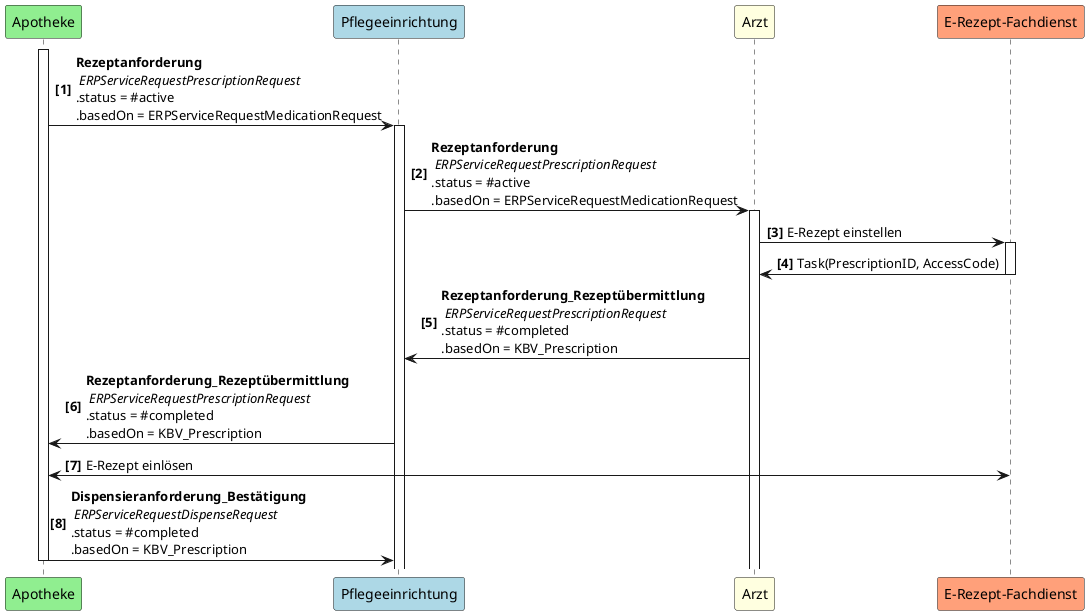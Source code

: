 @startuml UC2
autonumber "<b>[0]"
participant Apotheke as AP #LightGreen
participant Pflegeeinrichtung as PE #LightBlue
participant Arzt as A #LightYellow
participant "E-Rezept-Fachdienst" as FD #LightSalmon

Activate AP
AP -> PE++: <b>Rezeptanforderung\n <i>ERPServiceRequestPrescriptionRequest  \n.status = #active \n.basedOn = ERPServiceRequestMedicationRequest
PE -> A++: <b>Rezeptanforderung\n <i>ERPServiceRequestPrescriptionRequest  \n.status = #active \n.basedOn = ERPServiceRequestMedicationRequest
A -> FD++: E-Rezept einstellen
FD -> A--: Task(PrescriptionID, AccessCode)
A -> PE: <b>Rezeptanforderung_Rezeptübermittlung\n <i>ERPServiceRequestPrescriptionRequest  \n.status = #completed \n.basedOn = KBV_Prescription
PE -> AP: <b>Rezeptanforderung_Rezeptübermittlung\n <i>ERPServiceRequestPrescriptionRequest  \n.status = #completed \n.basedOn = KBV_Prescription


AP <-> FD: E-Rezept einlösen
AP -> PE--: <b>Dispensieranforderung_Bestätigung\n <i>ERPServiceRequestDispenseRequest  \n.status = #completed \n.basedOn = KBV_Prescription
@enduml
